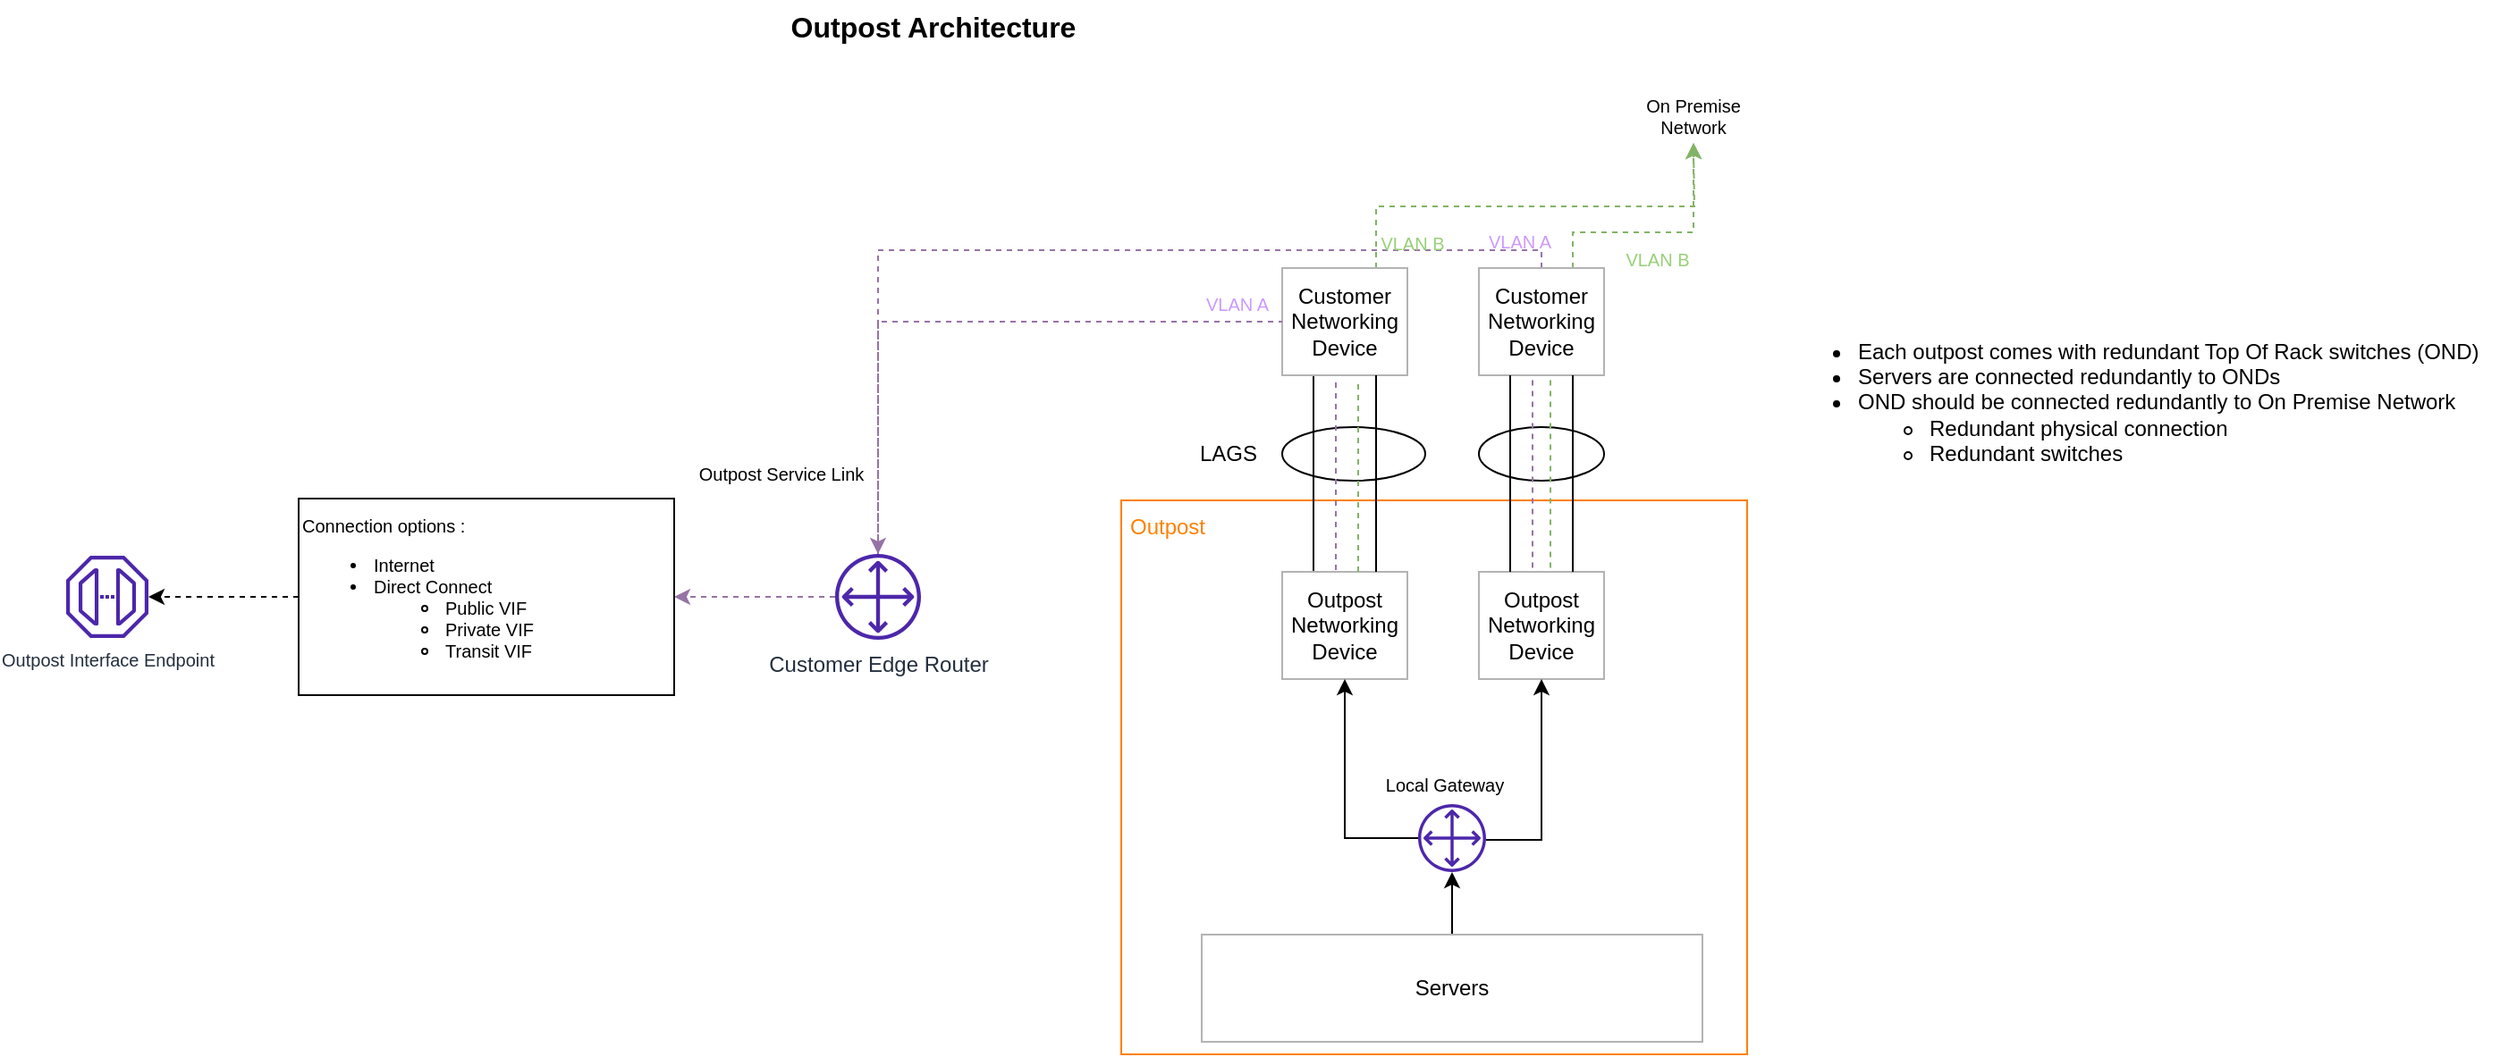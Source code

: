 <mxfile version="20.8.16" type="device" pages="2"><diagram id="ywgrt5iHm2Y5bo9fATXf" name="Module 4 : Specialized Infrastructure"><mxGraphModel dx="1863" dy="701" grid="1" gridSize="10" guides="1" tooltips="1" connect="1" arrows="1" fold="1" page="1" pageScale="1" pageWidth="827" pageHeight="1169" math="0" shadow="0"><root><mxCell id="0"/><mxCell id="1" parent="0"/><mxCell id="Mn6l3UYsuZS0TiWTPpmY-5" value="" style="rounded=0;whiteSpace=wrap;html=1;strokeColor=#FF8000;fontSize=12;fontColor=#000000;fillColor=none;" vertex="1" parent="1"><mxGeometry x="160" y="320" width="350" height="310" as="geometry"/></mxCell><mxCell id="m7l4k4xZJMfM7vUmarLr-1" value="Outpost Architecture" style="text;html=1;strokeColor=none;fillColor=none;align=center;verticalAlign=middle;whiteSpace=wrap;rounded=0;fontSize=16;fontColor=#000000;fontStyle=1" vertex="1" parent="1"><mxGeometry x="-60" y="40" width="230" height="30" as="geometry"/></mxCell><mxCell id="Mn6l3UYsuZS0TiWTPpmY-11" style="edgeStyle=orthogonalEdgeStyle;rounded=0;orthogonalLoop=1;jettySize=auto;html=1;entryX=0.25;entryY=1;entryDx=0;entryDy=0;fontSize=12;fontColor=#FF8000;endArrow=none;endFill=0;exitX=0.25;exitY=0;exitDx=0;exitDy=0;" edge="1" parent="1" source="Mn6l3UYsuZS0TiWTPpmY-1" target="Mn6l3UYsuZS0TiWTPpmY-7"><mxGeometry relative="1" as="geometry"><mxPoint x="285" y="360" as="sourcePoint"/></mxGeometry></mxCell><mxCell id="Mn6l3UYsuZS0TiWTPpmY-1" value="Outpost Networking Device" style="rounded=0;whiteSpace=wrap;html=1;strokeColor=#B3B3B3;fontSize=12;fontColor=#000000;fillColor=none;" vertex="1" parent="1"><mxGeometry x="250" y="360" width="70" height="60" as="geometry"/></mxCell><mxCell id="Mn6l3UYsuZS0TiWTPpmY-37" style="edgeStyle=orthogonalEdgeStyle;rounded=0;orthogonalLoop=1;jettySize=auto;html=1;fontSize=10;fontColor=#000000;endArrow=classic;endFill=1;" edge="1" parent="1" source="Mn6l3UYsuZS0TiWTPpmY-2" target="Mn6l3UYsuZS0TiWTPpmY-36"><mxGeometry relative="1" as="geometry"/></mxCell><mxCell id="Mn6l3UYsuZS0TiWTPpmY-2" value="Servers" style="rounded=0;whiteSpace=wrap;html=1;strokeColor=#B3B3B3;fontSize=12;fontColor=#000000;fillColor=none;" vertex="1" parent="1"><mxGeometry x="205" y="563" width="280" height="60" as="geometry"/></mxCell><mxCell id="Mn6l3UYsuZS0TiWTPpmY-3" value="Outpost Networking Device" style="rounded=0;whiteSpace=wrap;html=1;strokeColor=#B3B3B3;fontSize=12;fontColor=#000000;fillColor=none;" vertex="1" parent="1"><mxGeometry x="360" y="360" width="70" height="60" as="geometry"/></mxCell><mxCell id="Mn6l3UYsuZS0TiWTPpmY-6" value="Outpost" style="text;html=1;strokeColor=none;fillColor=none;align=center;verticalAlign=middle;whiteSpace=wrap;rounded=0;fontSize=12;fontColor=#FF8000;" vertex="1" parent="1"><mxGeometry x="156" y="320" width="60" height="30" as="geometry"/></mxCell><mxCell id="Mn6l3UYsuZS0TiWTPpmY-35" style="edgeStyle=orthogonalEdgeStyle;rounded=0;orthogonalLoop=1;jettySize=auto;html=1;exitX=0.75;exitY=0;exitDx=0;exitDy=0;dashed=1;fontSize=10;fontColor=#000000;endArrow=classic;endFill=1;fillColor=#d5e8d4;strokeColor=#82b366;" edge="1" parent="1" source="Mn6l3UYsuZS0TiWTPpmY-7"><mxGeometry relative="1" as="geometry"><mxPoint x="480" y="120" as="targetPoint"/></mxGeometry></mxCell><mxCell id="Mn6l3UYsuZS0TiWTPpmY-7" value="Customer Networking Device" style="rounded=0;whiteSpace=wrap;html=1;strokeColor=#B3B3B3;fontSize=12;fontColor=#000000;fillColor=none;" vertex="1" parent="1"><mxGeometry x="250" y="190" width="70" height="60" as="geometry"/></mxCell><mxCell id="Mn6l3UYsuZS0TiWTPpmY-45" style="edgeStyle=orthogonalEdgeStyle;rounded=0;orthogonalLoop=1;jettySize=auto;html=1;entryX=0.5;entryY=1;entryDx=0;entryDy=0;fontSize=10;fontColor=#000000;endArrow=classic;endFill=1;fillColor=#d5e8d4;strokeColor=#82b366;dashed=1;exitX=0.75;exitY=0;exitDx=0;exitDy=0;" edge="1" parent="1" source="Mn6l3UYsuZS0TiWTPpmY-8" target="Mn6l3UYsuZS0TiWTPpmY-44"><mxGeometry relative="1" as="geometry"><Array as="points"><mxPoint x="413" y="170"/><mxPoint x="480" y="170"/></Array></mxGeometry></mxCell><mxCell id="Mn6l3UYsuZS0TiWTPpmY-47" style="edgeStyle=orthogonalEdgeStyle;rounded=0;orthogonalLoop=1;jettySize=auto;html=1;dashed=1;fontSize=10;fontColor=#97D077;endArrow=classic;endFill=1;fillColor=#e1d5e7;strokeColor=#9673a6;" edge="1" parent="1" source="Mn6l3UYsuZS0TiWTPpmY-8" target="Mn6l3UYsuZS0TiWTPpmY-29"><mxGeometry relative="1" as="geometry"><Array as="points"><mxPoint x="395" y="180"/><mxPoint x="24" y="180"/></Array></mxGeometry></mxCell><mxCell id="Mn6l3UYsuZS0TiWTPpmY-8" value="Customer Networking Device" style="rounded=0;whiteSpace=wrap;html=1;strokeColor=#B3B3B3;fontSize=12;fontColor=#000000;fillColor=none;" vertex="1" parent="1"><mxGeometry x="360" y="190" width="70" height="60" as="geometry"/></mxCell><mxCell id="Mn6l3UYsuZS0TiWTPpmY-12" style="edgeStyle=orthogonalEdgeStyle;rounded=0;orthogonalLoop=1;jettySize=auto;html=1;entryX=0.75;entryY=1;entryDx=0;entryDy=0;fontSize=12;fontColor=#FF8000;exitX=0.75;exitY=0;exitDx=0;exitDy=0;endArrow=none;endFill=0;" edge="1" parent="1" source="Mn6l3UYsuZS0TiWTPpmY-1" target="Mn6l3UYsuZS0TiWTPpmY-7"><mxGeometry relative="1" as="geometry"><mxPoint x="295" y="321" as="sourcePoint"/><mxPoint x="295" y="251" as="targetPoint"/></mxGeometry></mxCell><mxCell id="Mn6l3UYsuZS0TiWTPpmY-13" value="LAGS" style="text;html=1;strokeColor=none;fillColor=none;align=center;verticalAlign=middle;whiteSpace=wrap;rounded=0;fontSize=12;fontColor=#000000;" vertex="1" parent="1"><mxGeometry x="190" y="279" width="60" height="30" as="geometry"/></mxCell><mxCell id="Mn6l3UYsuZS0TiWTPpmY-14" value="" style="ellipse;whiteSpace=wrap;html=1;strokeColor=#000000;fontSize=12;fontColor=#000000;fillColor=none;" vertex="1" parent="1"><mxGeometry x="250" y="279" width="80" height="30" as="geometry"/></mxCell><mxCell id="Mn6l3UYsuZS0TiWTPpmY-15" style="edgeStyle=orthogonalEdgeStyle;rounded=0;orthogonalLoop=1;jettySize=auto;html=1;entryX=0.75;entryY=1;entryDx=0;entryDy=0;fontSize=12;fontColor=#FF8000;exitX=0.75;exitY=0;exitDx=0;exitDy=0;endArrow=none;endFill=0;" edge="1" parent="1" source="Mn6l3UYsuZS0TiWTPpmY-3" target="Mn6l3UYsuZS0TiWTPpmY-8"><mxGeometry relative="1" as="geometry"><mxPoint x="405" y="360" as="sourcePoint"/><mxPoint x="405" y="250" as="targetPoint"/></mxGeometry></mxCell><mxCell id="Mn6l3UYsuZS0TiWTPpmY-16" style="edgeStyle=orthogonalEdgeStyle;rounded=0;orthogonalLoop=1;jettySize=auto;html=1;entryX=0.25;entryY=1;entryDx=0;entryDy=0;fontSize=12;fontColor=#FF8000;endArrow=none;endFill=0;exitX=0.25;exitY=0;exitDx=0;exitDy=0;" edge="1" parent="1" source="Mn6l3UYsuZS0TiWTPpmY-3" target="Mn6l3UYsuZS0TiWTPpmY-8"><mxGeometry relative="1" as="geometry"><mxPoint x="390" y="360" as="sourcePoint"/><mxPoint x="390" y="250" as="targetPoint"/></mxGeometry></mxCell><mxCell id="Mn6l3UYsuZS0TiWTPpmY-17" value="" style="ellipse;whiteSpace=wrap;html=1;strokeColor=#000000;fontSize=12;fontColor=#000000;fillColor=none;" vertex="1" parent="1"><mxGeometry x="360" y="279" width="70" height="30" as="geometry"/></mxCell><mxCell id="Mn6l3UYsuZS0TiWTPpmY-18" value="&lt;ul&gt;&lt;li&gt;Each outpost comes with redundant Top Of Rack switches (OND)&lt;/li&gt;&lt;li&gt;Servers are connected redundantly to ONDs&lt;/li&gt;&lt;li&gt;OND should be connected redundantly to On Premise Network&lt;/li&gt;&lt;ul&gt;&lt;li&gt;Redundant physical connection&lt;/li&gt;&lt;li&gt;Redundant switches&lt;/li&gt;&lt;/ul&gt;&lt;/ul&gt;" style="text;html=1;strokeColor=none;fillColor=none;align=left;verticalAlign=middle;whiteSpace=wrap;rounded=0;fontSize=12;fontColor=#000000;" vertex="1" parent="1"><mxGeometry x="530" y="225" width="400" height="80" as="geometry"/></mxCell><mxCell id="Mn6l3UYsuZS0TiWTPpmY-22" value="" style="endArrow=none;dashed=1;html=1;rounded=0;fontSize=12;fontColor=#000000;entryX=0.6;entryY=1.02;entryDx=0;entryDy=0;entryPerimeter=0;fillColor=#e1d5e7;strokeColor=#9673a6;" edge="1" parent="1"><mxGeometry width="50" height="50" relative="1" as="geometry"><mxPoint x="280" y="359" as="sourcePoint"/><mxPoint x="280" y="251.2" as="targetPoint"/></mxGeometry></mxCell><mxCell id="Mn6l3UYsuZS0TiWTPpmY-23" value="" style="endArrow=none;dashed=1;html=1;rounded=0;fontSize=12;fontColor=#000000;entryX=0.6;entryY=1.02;entryDx=0;entryDy=0;entryPerimeter=0;fillColor=#d5e8d4;strokeColor=#82b366;" edge="1" parent="1"><mxGeometry width="50" height="50" relative="1" as="geometry"><mxPoint x="292.5" y="360" as="sourcePoint"/><mxPoint x="292.5" y="252.2" as="targetPoint"/></mxGeometry></mxCell><mxCell id="Mn6l3UYsuZS0TiWTPpmY-27" value="" style="endArrow=none;dashed=1;html=1;rounded=0;fontSize=12;fontColor=#000000;entryX=0.6;entryY=1.02;entryDx=0;entryDy=0;entryPerimeter=0;fillColor=#e1d5e7;strokeColor=#9673a6;" edge="1" parent="1"><mxGeometry width="50" height="50" relative="1" as="geometry"><mxPoint x="390" y="357.8" as="sourcePoint"/><mxPoint x="390" y="250.0" as="targetPoint"/></mxGeometry></mxCell><mxCell id="Mn6l3UYsuZS0TiWTPpmY-28" value="" style="endArrow=none;dashed=1;html=1;rounded=0;fontSize=12;fontColor=#000000;entryX=0.6;entryY=1.02;entryDx=0;entryDy=0;entryPerimeter=0;fillColor=#d5e8d4;strokeColor=#82b366;" edge="1" parent="1"><mxGeometry width="50" height="50" relative="1" as="geometry"><mxPoint x="400" y="357.8" as="sourcePoint"/><mxPoint x="400" y="250.0" as="targetPoint"/></mxGeometry></mxCell><mxCell id="Mn6l3UYsuZS0TiWTPpmY-30" style="edgeStyle=orthogonalEdgeStyle;rounded=0;orthogonalLoop=1;jettySize=auto;html=1;entryX=0;entryY=0.5;entryDx=0;entryDy=0;fontSize=12;fontColor=#000000;endArrow=none;endFill=0;fillColor=#e1d5e7;strokeColor=#9673a6;dashed=1;" edge="1" parent="1" source="Mn6l3UYsuZS0TiWTPpmY-29" target="Mn6l3UYsuZS0TiWTPpmY-7"><mxGeometry relative="1" as="geometry"><Array as="points"><mxPoint x="24" y="220"/></Array></mxGeometry></mxCell><mxCell id="Mn6l3UYsuZS0TiWTPpmY-49" style="edgeStyle=orthogonalEdgeStyle;rounded=0;orthogonalLoop=1;jettySize=auto;html=1;entryX=1;entryY=0.5;entryDx=0;entryDy=0;dashed=1;fontSize=10;fontColor=#CC99FF;endArrow=classic;endFill=1;fillColor=#e1d5e7;strokeColor=#9673a6;" edge="1" parent="1" source="Mn6l3UYsuZS0TiWTPpmY-29" target="Mn6l3UYsuZS0TiWTPpmY-33"><mxGeometry relative="1" as="geometry"/></mxCell><mxCell id="Mn6l3UYsuZS0TiWTPpmY-29" value="Customer Edge Router" style="sketch=0;outlineConnect=0;fontColor=#232F3E;gradientColor=none;fillColor=#4D27AA;strokeColor=none;dashed=0;verticalLabelPosition=bottom;verticalAlign=top;align=center;html=1;fontSize=12;fontStyle=0;aspect=fixed;pointerEvents=1;shape=mxgraph.aws4.customer_gateway;" vertex="1" parent="1"><mxGeometry y="350" width="48" height="48" as="geometry"/></mxCell><mxCell id="Mn6l3UYsuZS0TiWTPpmY-31" value="VLAN A" style="text;html=1;strokeColor=none;fillColor=none;align=center;verticalAlign=middle;whiteSpace=wrap;rounded=0;fontSize=10;fontColor=#CC99FF;" vertex="1" parent="1"><mxGeometry x="195" y="195" width="60" height="30" as="geometry"/></mxCell><mxCell id="Mn6l3UYsuZS0TiWTPpmY-32" value="Outpost Service Link" style="text;html=1;strokeColor=none;fillColor=none;align=center;verticalAlign=middle;whiteSpace=wrap;rounded=0;fontSize=10;fontColor=#000000;" vertex="1" parent="1"><mxGeometry x="-80" y="290" width="100" height="30" as="geometry"/></mxCell><mxCell id="Mn6l3UYsuZS0TiWTPpmY-51" style="edgeStyle=orthogonalEdgeStyle;rounded=0;orthogonalLoop=1;jettySize=auto;html=1;dashed=1;fontSize=10;fontColor=#CC99FF;endArrow=classic;endFill=1;" edge="1" parent="1" source="Mn6l3UYsuZS0TiWTPpmY-33" target="Mn6l3UYsuZS0TiWTPpmY-50"><mxGeometry relative="1" as="geometry"/></mxCell><mxCell id="Mn6l3UYsuZS0TiWTPpmY-33" value="Connection options :&amp;nbsp;&lt;br&gt;&lt;ul&gt;&lt;li&gt;Internet&lt;/li&gt;&lt;li&gt;Direct Connect&lt;/li&gt;&lt;ul&gt;&lt;li&gt;Public VIF&lt;/li&gt;&lt;li&gt;Private VIF&lt;/li&gt;&lt;li&gt;Transit VIF&lt;/li&gt;&lt;/ul&gt;&lt;/ul&gt;" style="text;html=1;strokeColor=default;fillColor=none;align=left;verticalAlign=middle;whiteSpace=wrap;rounded=0;fontSize=10;fontColor=#000000;" vertex="1" parent="1"><mxGeometry x="-300" y="319" width="210" height="110" as="geometry"/></mxCell><mxCell id="Mn6l3UYsuZS0TiWTPpmY-39" style="edgeStyle=orthogonalEdgeStyle;rounded=0;orthogonalLoop=1;jettySize=auto;html=1;entryX=0.5;entryY=1;entryDx=0;entryDy=0;fontSize=10;fontColor=#000000;endArrow=classic;endFill=1;" edge="1" parent="1" source="Mn6l3UYsuZS0TiWTPpmY-36" target="Mn6l3UYsuZS0TiWTPpmY-3"><mxGeometry relative="1" as="geometry"><Array as="points"><mxPoint x="395" y="510"/></Array></mxGeometry></mxCell><mxCell id="Mn6l3UYsuZS0TiWTPpmY-41" style="edgeStyle=orthogonalEdgeStyle;rounded=0;orthogonalLoop=1;jettySize=auto;html=1;entryX=0.5;entryY=1;entryDx=0;entryDy=0;fontSize=10;fontColor=#000000;endArrow=classic;endFill=1;" edge="1" parent="1" source="Mn6l3UYsuZS0TiWTPpmY-36" target="Mn6l3UYsuZS0TiWTPpmY-1"><mxGeometry relative="1" as="geometry"/></mxCell><mxCell id="Mn6l3UYsuZS0TiWTPpmY-36" value="" style="sketch=0;outlineConnect=0;fontColor=#232F3E;gradientColor=none;fillColor=#4D27AA;strokeColor=none;dashed=0;verticalLabelPosition=bottom;verticalAlign=top;align=center;html=1;fontSize=12;fontStyle=0;aspect=fixed;pointerEvents=1;shape=mxgraph.aws4.customer_gateway;direction=south;" vertex="1" parent="1"><mxGeometry x="326" y="490" width="38" height="38" as="geometry"/></mxCell><mxCell id="Mn6l3UYsuZS0TiWTPpmY-42" value="Local Gateway" style="text;html=1;strokeColor=none;fillColor=none;align=center;verticalAlign=middle;whiteSpace=wrap;rounded=0;fontSize=10;fontColor=#000000;" vertex="1" parent="1"><mxGeometry x="301" y="464" width="80" height="30" as="geometry"/></mxCell><mxCell id="Mn6l3UYsuZS0TiWTPpmY-43" value="VLAN B" style="text;html=1;strokeColor=none;fillColor=none;align=center;verticalAlign=middle;whiteSpace=wrap;rounded=0;fontSize=10;fontColor=#97D077;" vertex="1" parent="1"><mxGeometry x="293" y="161" width="60" height="30" as="geometry"/></mxCell><mxCell id="Mn6l3UYsuZS0TiWTPpmY-44" value="On Premise Network" style="text;html=1;strokeColor=none;fillColor=none;align=center;verticalAlign=middle;whiteSpace=wrap;rounded=0;fontSize=10;fontColor=#000000;" vertex="1" parent="1"><mxGeometry x="450" y="90" width="60" height="30" as="geometry"/></mxCell><mxCell id="Mn6l3UYsuZS0TiWTPpmY-46" value="VLAN B" style="text;html=1;strokeColor=none;fillColor=none;align=center;verticalAlign=middle;whiteSpace=wrap;rounded=0;fontSize=10;fontColor=#97D077;" vertex="1" parent="1"><mxGeometry x="430" y="170" width="60" height="30" as="geometry"/></mxCell><mxCell id="Mn6l3UYsuZS0TiWTPpmY-48" value="VLAN A" style="text;html=1;strokeColor=none;fillColor=none;align=center;verticalAlign=middle;whiteSpace=wrap;rounded=0;fontSize=10;fontColor=#CC99FF;" vertex="1" parent="1"><mxGeometry x="353" y="160" width="60" height="30" as="geometry"/></mxCell><mxCell id="Mn6l3UYsuZS0TiWTPpmY-50" value="Outpost Interface Endpoint" style="sketch=0;outlineConnect=0;fontColor=#232F3E;gradientColor=none;fillColor=#4D27AA;strokeColor=none;dashed=0;verticalLabelPosition=bottom;verticalAlign=top;align=center;html=1;fontSize=10;fontStyle=0;aspect=fixed;pointerEvents=1;shape=mxgraph.aws4.endpoint;" vertex="1" parent="1"><mxGeometry x="-430" y="351" width="46" height="46" as="geometry"/></mxCell></root></mxGraphModel></diagram><diagram name="Module 5 : Connecting Networks" id="HIl3oG0vk_UKeu9B903S"><mxGraphModel dx="1036" dy="701" grid="1" gridSize="10" guides="1" tooltips="1" connect="1" arrows="1" fold="1" page="1" pageScale="1" pageWidth="827" pageHeight="1169" math="0" shadow="0"><root><mxCell id="0"/><mxCell id="1" parent="0"/><mxCell id="G8TudDkYZaf4ChXSM93s-2" value="" style="points=[[0,0],[0.25,0],[0.5,0],[0.75,0],[1,0],[1,0.25],[1,0.5],[1,0.75],[1,1],[0.75,1],[0.5,1],[0.25,1],[0,1],[0,0.75],[0,0.5],[0,0.25]];outlineConnect=0;gradientColor=none;html=1;whiteSpace=wrap;fontSize=12;fontStyle=0;container=1;pointerEvents=0;collapsible=0;recursiveResize=0;shape=mxgraph.aws4.group;grIcon=mxgraph.aws4.group_account;strokeColor=#7F00FF;fillColor=none;verticalAlign=top;align=left;spacingLeft=30;fontColor=#CD2264;dashed=0;" vertex="1" parent="1"><mxGeometry x="100" y="250" width="910" height="440" as="geometry"/></mxCell><mxCell id="G8TudDkYZaf4ChXSM93s-1" value="" style="sketch=0;points=[[0,0,0],[0.25,0,0],[0.5,0,0],[0.75,0,0],[1,0,0],[0,1,0],[0.25,1,0],[0.5,1,0],[0.75,1,0],[1,1,0],[0,0.25,0],[0,0.5,0],[0,0.75,0],[1,0.25,0],[1,0.5,0],[1,0.75,0]];outlineConnect=0;fontColor=#232F3E;gradientColor=#945DF2;gradientDirection=north;fillColor=#5A30B5;strokeColor=#ffffff;dashed=0;verticalLabelPosition=bottom;verticalAlign=top;align=center;html=1;fontSize=12;fontStyle=0;aspect=fixed;shape=mxgraph.aws4.resourceIcon;resIcon=mxgraph.aws4.cloud_wan;" vertex="1" parent="G8TudDkYZaf4ChXSM93s-2"><mxGeometry width="38" height="38" as="geometry"/></mxCell><mxCell id="G8TudDkYZaf4ChXSM93s-3" value="Cloud WAN Code Network" style="text;html=1;strokeColor=none;fillColor=none;align=center;verticalAlign=middle;whiteSpace=wrap;rounded=0;fontColor=#7F00FF;" vertex="1" parent="G8TudDkYZaf4ChXSM93s-2"><mxGeometry x="31" y="4" width="172" height="30" as="geometry"/></mxCell><mxCell id="G8TudDkYZaf4ChXSM93s-5" value="Development" style="rounded=1;whiteSpace=wrap;html=1;strokeColor=#FF3333;fontColor=#000000;fillColor=none;" vertex="1" parent="G8TudDkYZaf4ChXSM93s-2"><mxGeometry x="104" y="153" width="460" height="50" as="geometry"/></mxCell><mxCell id="G8TudDkYZaf4ChXSM93s-6" value="Production" style="rounded=1;whiteSpace=wrap;html=1;strokeColor=#009900;fontColor=#000000;fillColor=none;" vertex="1" parent="G8TudDkYZaf4ChXSM93s-2"><mxGeometry x="104" y="213" width="460" height="50" as="geometry"/></mxCell><mxCell id="G8TudDkYZaf4ChXSM93s-7" value="Shared" style="rounded=1;whiteSpace=wrap;html=1;strokeColor=#B3B3B3;fontColor=#000000;fillColor=none;" vertex="1" parent="G8TudDkYZaf4ChXSM93s-2"><mxGeometry x="104" y="273" width="460" height="50" as="geometry"/></mxCell><mxCell id="G8TudDkYZaf4ChXSM93s-4" value="" style="sketch=0;outlineConnect=0;fontColor=#232F3E;gradientColor=none;fillColor=#4D27AA;strokeColor=none;dashed=0;verticalLabelPosition=bottom;verticalAlign=top;align=center;html=1;fontSize=10;fontStyle=0;aspect=fixed;pointerEvents=1;shape=mxgraph.aws4.cloud_wan_segment_network;" vertex="1" parent="G8TudDkYZaf4ChXSM93s-2"><mxGeometry x="114" y="223" width="28" height="28" as="geometry"/></mxCell><mxCell id="G8TudDkYZaf4ChXSM93s-8" value="Segment" style="text;html=1;strokeColor=none;fillColor=none;align=left;verticalAlign=middle;whiteSpace=wrap;rounded=0;fontSize=10;fontColor=#000000;" vertex="1" parent="G8TudDkYZaf4ChXSM93s-2"><mxGeometry x="145" y="223" width="49" height="30" as="geometry"/></mxCell><mxCell id="G8TudDkYZaf4ChXSM93s-9" value="" style="sketch=0;outlineConnect=0;fontColor=#232F3E;gradientColor=none;fillColor=#4D27AA;strokeColor=none;dashed=0;verticalLabelPosition=bottom;verticalAlign=top;align=center;html=1;fontSize=10;fontStyle=0;aspect=fixed;pointerEvents=1;shape=mxgraph.aws4.cloud_wan_segment_network;" vertex="1" parent="G8TudDkYZaf4ChXSM93s-2"><mxGeometry x="112" y="163" width="28" height="28" as="geometry"/></mxCell><mxCell id="G8TudDkYZaf4ChXSM93s-10" value="Segment" style="text;html=1;strokeColor=none;fillColor=none;align=left;verticalAlign=middle;whiteSpace=wrap;rounded=0;fontSize=10;fontColor=#000000;" vertex="1" parent="G8TudDkYZaf4ChXSM93s-2"><mxGeometry x="143" y="163" width="49" height="30" as="geometry"/></mxCell><mxCell id="G8TudDkYZaf4ChXSM93s-11" value="" style="sketch=0;outlineConnect=0;fontColor=#232F3E;gradientColor=none;fillColor=#4D27AA;strokeColor=none;dashed=0;verticalLabelPosition=bottom;verticalAlign=top;align=center;html=1;fontSize=10;fontStyle=0;aspect=fixed;pointerEvents=1;shape=mxgraph.aws4.cloud_wan_segment_network;" vertex="1" parent="G8TudDkYZaf4ChXSM93s-2"><mxGeometry x="114" y="283" width="28" height="28" as="geometry"/></mxCell><mxCell id="G8TudDkYZaf4ChXSM93s-12" value="Segment" style="text;html=1;strokeColor=none;fillColor=none;align=left;verticalAlign=middle;whiteSpace=wrap;rounded=0;fontSize=10;fontColor=#000000;" vertex="1" parent="G8TudDkYZaf4ChXSM93s-2"><mxGeometry x="145" y="283" width="49" height="30" as="geometry"/></mxCell><mxCell id="G8TudDkYZaf4ChXSM93s-15" style="edgeStyle=orthogonalEdgeStyle;rounded=0;orthogonalLoop=1;jettySize=auto;html=1;exitX=0;exitY=0.5;exitDx=0;exitDy=0;entryX=1;entryY=0.5;entryDx=0;entryDy=0;fontSize=10;fontColor=#000000;exitPerimeter=0;" edge="1" parent="G8TudDkYZaf4ChXSM93s-2" source="G8TudDkYZaf4ChXSM93s-17" target="G8TudDkYZaf4ChXSM93s-5"><mxGeometry relative="1" as="geometry"><mxPoint x="629" y="137" as="sourcePoint"/></mxGeometry></mxCell><mxCell id="G8TudDkYZaf4ChXSM93s-17" value="VPC Dev" style="sketch=0;points=[[0,0,0],[0.25,0,0],[0.5,0,0],[0.75,0,0],[1,0,0],[0,1,0],[0.25,1,0],[0.5,1,0],[0.75,1,0],[1,1,0],[0,0.25,0],[0,0.5,0],[0,0.75,0],[1,0.25,0],[1,0.5,0],[1,0.75,0]];outlineConnect=0;fontColor=#232F3E;gradientColor=#945DF2;gradientDirection=north;fillColor=#5A30B5;strokeColor=#ffffff;dashed=0;verticalLabelPosition=bottom;verticalAlign=top;align=center;html=1;fontSize=10;fontStyle=0;aspect=fixed;shape=mxgraph.aws4.resourceIcon;resIcon=mxgraph.aws4.vpc;" vertex="1" parent="G8TudDkYZaf4ChXSM93s-2"><mxGeometry x="689" y="160" width="37" height="37" as="geometry"/></mxCell><mxCell id="G8TudDkYZaf4ChXSM93s-19" style="edgeStyle=orthogonalEdgeStyle;rounded=0;orthogonalLoop=1;jettySize=auto;html=1;entryX=1;entryY=0.5;entryDx=0;entryDy=0;fontSize=10;fontColor=#000000;" edge="1" parent="G8TudDkYZaf4ChXSM93s-2" source="G8TudDkYZaf4ChXSM93s-18" target="G8TudDkYZaf4ChXSM93s-6"><mxGeometry relative="1" as="geometry"/></mxCell><mxCell id="G8TudDkYZaf4ChXSM93s-18" value="VPC Prod" style="sketch=0;points=[[0,0,0],[0.25,0,0],[0.5,0,0],[0.75,0,0],[1,0,0],[0,1,0],[0.25,1,0],[0.5,1,0],[0.75,1,0],[1,1,0],[0,0.25,0],[0,0.5,0],[0,0.75,0],[1,0.25,0],[1,0.5,0],[1,0.75,0]];outlineConnect=0;fontColor=#232F3E;gradientColor=#945DF2;gradientDirection=north;fillColor=#5A30B5;strokeColor=#ffffff;dashed=0;verticalLabelPosition=bottom;verticalAlign=top;align=center;html=1;fontSize=10;fontStyle=0;aspect=fixed;shape=mxgraph.aws4.resourceIcon;resIcon=mxgraph.aws4.vpc;" vertex="1" parent="G8TudDkYZaf4ChXSM93s-2"><mxGeometry x="689" y="220" width="37" height="37" as="geometry"/></mxCell><mxCell id="G8TudDkYZaf4ChXSM93s-22" value="" style="group" vertex="1" connectable="0" parent="G8TudDkYZaf4ChXSM93s-2"><mxGeometry x="579" y="140" width="100" height="31" as="geometry"/></mxCell><mxCell id="G8TudDkYZaf4ChXSM93s-20" value="" style="sketch=0;outlineConnect=0;fontColor=#232F3E;gradientColor=none;fillColor=#4D27AA;strokeColor=none;dashed=0;verticalLabelPosition=bottom;verticalAlign=top;align=center;html=1;fontSize=12;fontStyle=0;aspect=fixed;pointerEvents=1;shape=mxgraph.aws4.transit_gateway_attachment;" vertex="1" parent="G8TudDkYZaf4ChXSM93s-22"><mxGeometry width="28" height="28" as="geometry"/></mxCell><mxCell id="G8TudDkYZaf4ChXSM93s-21" value="Attachment" style="text;html=1;strokeColor=none;fillColor=none;align=left;verticalAlign=middle;whiteSpace=wrap;rounded=0;fontSize=10;fontColor=#000000;" vertex="1" parent="G8TudDkYZaf4ChXSM93s-22"><mxGeometry x="32" y="1" width="68" height="30" as="geometry"/></mxCell><mxCell id="G8TudDkYZaf4ChXSM93s-23" value="" style="group" vertex="1" connectable="0" parent="G8TudDkYZaf4ChXSM93s-2"><mxGeometry x="579" y="203" width="100" height="31" as="geometry"/></mxCell><mxCell id="G8TudDkYZaf4ChXSM93s-24" value="" style="sketch=0;outlineConnect=0;fontColor=#232F3E;gradientColor=none;fillColor=#4D27AA;strokeColor=none;dashed=0;verticalLabelPosition=bottom;verticalAlign=top;align=center;html=1;fontSize=12;fontStyle=0;aspect=fixed;pointerEvents=1;shape=mxgraph.aws4.transit_gateway_attachment;" vertex="1" parent="G8TudDkYZaf4ChXSM93s-23"><mxGeometry width="28" height="28" as="geometry"/></mxCell><mxCell id="G8TudDkYZaf4ChXSM93s-25" value="Attachment" style="text;html=1;strokeColor=none;fillColor=none;align=left;verticalAlign=middle;whiteSpace=wrap;rounded=0;fontSize=10;fontColor=#000000;" vertex="1" parent="G8TudDkYZaf4ChXSM93s-23"><mxGeometry x="32" y="1" width="68" height="30" as="geometry"/></mxCell><mxCell id="G8TudDkYZaf4ChXSM93s-27" style="edgeStyle=orthogonalEdgeStyle;rounded=0;orthogonalLoop=1;jettySize=auto;html=1;entryX=1;entryY=0.5;entryDx=0;entryDy=0;fontSize=10;fontColor=#000000;" edge="1" parent="G8TudDkYZaf4ChXSM93s-2" source="G8TudDkYZaf4ChXSM93s-26" target="G8TudDkYZaf4ChXSM93s-7"><mxGeometry relative="1" as="geometry"/></mxCell><mxCell id="G8TudDkYZaf4ChXSM93s-26" value="Site to site VPN" style="sketch=0;points=[[0,0,0],[0.25,0,0],[0.5,0,0],[0.75,0,0],[1,0,0],[0,1,0],[0.25,1,0],[0.5,1,0],[0.75,1,0],[1,1,0],[0,0.25,0],[0,0.5,0],[0,0.75,0],[1,0.25,0],[1,0.5,0],[1,0.75,0]];outlineConnect=0;fontColor=#232F3E;gradientColor=#945DF2;gradientDirection=north;fillColor=#5A30B5;strokeColor=#ffffff;dashed=0;verticalLabelPosition=bottom;verticalAlign=top;align=center;html=1;fontSize=10;fontStyle=0;aspect=fixed;shape=mxgraph.aws4.resourceIcon;resIcon=mxgraph.aws4.site_to_site_vpn;" vertex="1" parent="G8TudDkYZaf4ChXSM93s-2"><mxGeometry x="689" y="279" width="38" height="38" as="geometry"/></mxCell><mxCell id="G8TudDkYZaf4ChXSM93s-28" value="" style="group" vertex="1" connectable="0" parent="G8TudDkYZaf4ChXSM93s-2"><mxGeometry x="579" y="267" width="100" height="31" as="geometry"/></mxCell><mxCell id="G8TudDkYZaf4ChXSM93s-29" value="" style="sketch=0;outlineConnect=0;fontColor=#232F3E;gradientColor=none;fillColor=#4D27AA;strokeColor=none;dashed=0;verticalLabelPosition=bottom;verticalAlign=top;align=center;html=1;fontSize=12;fontStyle=0;aspect=fixed;pointerEvents=1;shape=mxgraph.aws4.transit_gateway_attachment;" vertex="1" parent="G8TudDkYZaf4ChXSM93s-28"><mxGeometry width="28" height="28" as="geometry"/></mxCell><mxCell id="G8TudDkYZaf4ChXSM93s-30" value="Attachment" style="text;html=1;strokeColor=none;fillColor=none;align=left;verticalAlign=middle;whiteSpace=wrap;rounded=0;fontSize=10;fontColor=#000000;" vertex="1" parent="G8TudDkYZaf4ChXSM93s-28"><mxGeometry x="32" y="1" width="68" height="30" as="geometry"/></mxCell><mxCell id="G8TudDkYZaf4ChXSM93s-33" value="Core Network Policy" style="sketch=0;pointerEvents=1;shadow=0;dashed=0;html=1;strokeColor=none;labelPosition=center;verticalLabelPosition=bottom;verticalAlign=top;align=center;fillColor=#505050;shape=mxgraph.mscae.intune.policy;fontSize=10;fontColor=#000000;" vertex="1" parent="G8TudDkYZaf4ChXSM93s-2"><mxGeometry x="318" y="22" width="34" height="32" as="geometry"/></mxCell><mxCell id="G8TudDkYZaf4ChXSM93s-35" value="Region 1" style="points=[[0,0],[0.25,0],[0.5,0],[0.75,0],[1,0],[1,0.25],[1,0.5],[1,0.75],[1,1],[0.75,1],[0.5,1],[0.25,1],[0,1],[0,0.75],[0,0.5],[0,0.25]];outlineConnect=0;gradientColor=none;html=1;whiteSpace=wrap;fontSize=12;fontStyle=0;container=1;pointerEvents=0;collapsible=0;recursiveResize=0;shape=mxgraph.aws4.group;grIcon=mxgraph.aws4.group_region;strokeColor=#147EBA;fillColor=none;verticalAlign=top;align=left;spacingLeft=30;fontColor=#147EBA;dashed=1;" vertex="1" parent="G8TudDkYZaf4ChXSM93s-2"><mxGeometry x="210" y="100" width="130" height="300" as="geometry"/></mxCell><mxCell id="G8TudDkYZaf4ChXSM93s-37" value="Cloud Network Edge" style="sketch=0;outlineConnect=0;fontColor=#232F3E;gradientColor=none;fillColor=#4D27AA;strokeColor=none;dashed=0;verticalLabelPosition=bottom;verticalAlign=top;align=center;html=1;fontSize=12;fontStyle=0;aspect=fixed;pointerEvents=1;shape=mxgraph.aws4.cloud_wan_virtual_pop;" vertex="1" parent="G8TudDkYZaf4ChXSM93s-35"><mxGeometry x="46" y="240" width="38" height="38" as="geometry"/></mxCell><mxCell id="G8TudDkYZaf4ChXSM93s-36" value="Region 2" style="points=[[0,0],[0.25,0],[0.5,0],[0.75,0],[1,0],[1,0.25],[1,0.5],[1,0.75],[1,1],[0.75,1],[0.5,1],[0.25,1],[0,1],[0,0.75],[0,0.5],[0,0.25]];outlineConnect=0;gradientColor=none;html=1;whiteSpace=wrap;fontSize=12;fontStyle=0;container=1;pointerEvents=0;collapsible=0;recursiveResize=0;shape=mxgraph.aws4.group;grIcon=mxgraph.aws4.group_region;strokeColor=#147EBA;fillColor=none;verticalAlign=top;align=left;spacingLeft=30;fontColor=#147EBA;dashed=1;" vertex="1" parent="G8TudDkYZaf4ChXSM93s-2"><mxGeometry x="390" y="100" width="130" height="300" as="geometry"/></mxCell><mxCell id="G8TudDkYZaf4ChXSM93s-38" value="Cloud Network Edge" style="sketch=0;outlineConnect=0;fontColor=#232F3E;gradientColor=none;fillColor=#4D27AA;strokeColor=none;dashed=0;verticalLabelPosition=bottom;verticalAlign=top;align=center;html=1;fontSize=12;fontStyle=0;aspect=fixed;pointerEvents=1;shape=mxgraph.aws4.cloud_wan_virtual_pop;" vertex="1" parent="G8TudDkYZaf4ChXSM93s-36"><mxGeometry x="46" y="235" width="38" height="38" as="geometry"/></mxCell><mxCell id="G8TudDkYZaf4ChXSM93s-34" value="&lt;ul style=&quot;font-size: 12px;&quot;&gt;&lt;li style=&quot;font-size: 12px;&quot;&gt;Define all your network architecture in a &lt;b style=&quot;font-size: 12px;&quot;&gt;core network policy&lt;/b&gt; (segments, attachments, routing configurations)&lt;/li&gt;&lt;li style=&quot;font-size: 12px;&quot;&gt;Each Core Network can span multiple regions. Each region will have a cloud network edge attached to it. A cloud Network Edge is built on the same technology that Transit Gateway, but peering 2 edges can be dynamic (BGP)&lt;/li&gt;&lt;li style=&quot;font-size: 12px;&quot;&gt;A Segment corresponds to a route table. All attachments attached to a segment can talk to each other. Shared Segment can be created as well.&lt;/li&gt;&lt;li style=&quot;font-size: 12px;&quot;&gt;A segment can span multiple regions&lt;/li&gt;&lt;li style=&quot;font-size: 12px;&quot;&gt;A network resource such as VPC or site to site VPN is binded to a segment via an attachment&lt;/li&gt;&lt;/ul&gt;" style="text;html=1;strokeColor=none;fillColor=none;align=left;verticalAlign=middle;whiteSpace=wrap;rounded=0;fontSize=12;fontColor=#000000;" vertex="1" parent="1"><mxGeometry x="100" y="100" width="910" height="100" as="geometry"/></mxCell><mxCell id="qB0BAYFAu2bKielhK25V-1" value="Cloud WAN components" style="text;html=1;strokeColor=none;fillColor=none;align=center;verticalAlign=middle;whiteSpace=wrap;rounded=0;fontSize=16;fontColor=#000000;fontStyle=1" vertex="1" parent="1"><mxGeometry x="100" y="50" width="230" height="30" as="geometry"/></mxCell></root></mxGraphModel></diagram></mxfile>